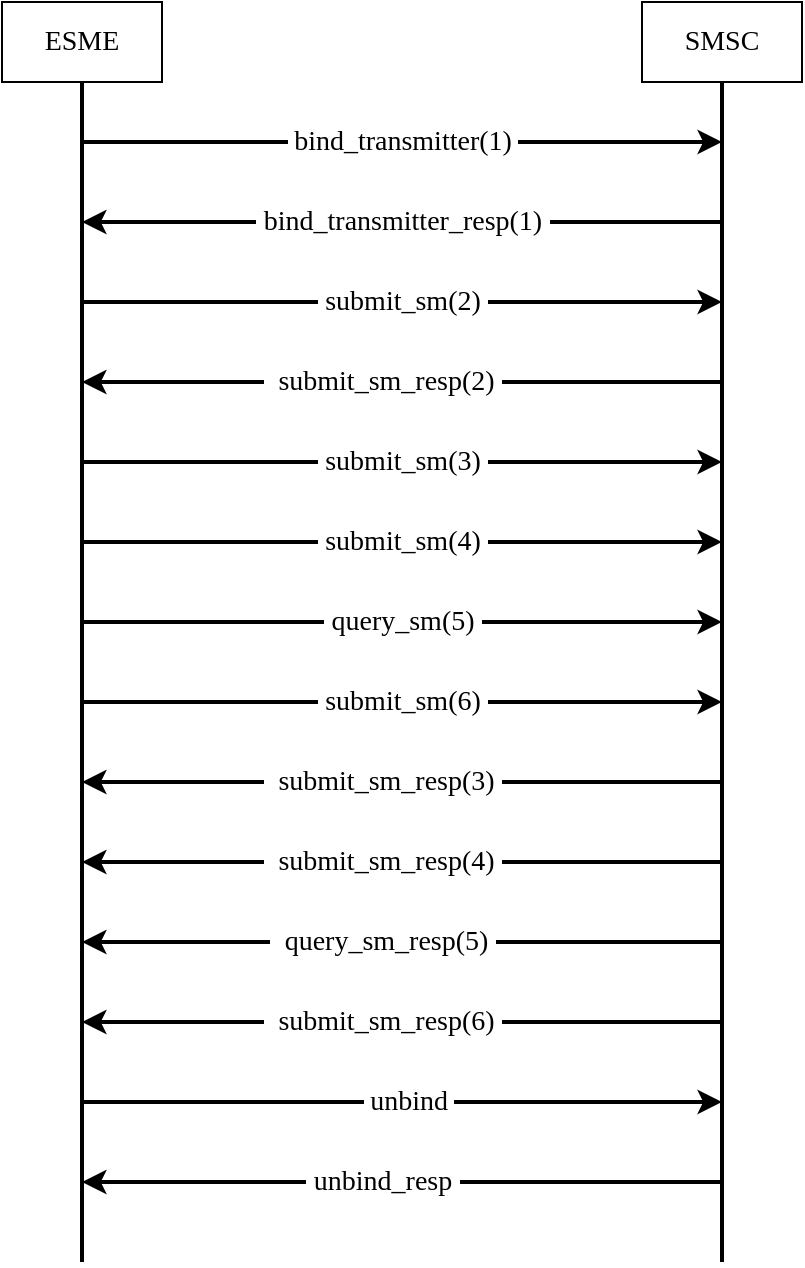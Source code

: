 <mxfile version="20.8.13" type="github">
  <diagram name="Страница 1" id="JnXb-AYTqO0_0xDSVQaJ">
    <mxGraphModel dx="1427" dy="669" grid="1" gridSize="10" guides="1" tooltips="1" connect="1" arrows="1" fold="1" page="1" pageScale="1" pageWidth="827" pageHeight="1169" math="0" shadow="0">
      <root>
        <mxCell id="0" />
        <mxCell id="1" parent="0" />
        <mxCell id="aQHuTdxhKVAW3w7uhjSu-1" value="" style="endArrow=none;html=1;rounded=0;strokeWidth=2;fontFamily=Times New Roman;fontSize=14;" edge="1" parent="1" target="aQHuTdxhKVAW3w7uhjSu-3">
          <mxGeometry width="50" height="50" relative="1" as="geometry">
            <mxPoint x="440" y="680" as="sourcePoint" />
            <mxPoint x="440" y="90" as="targetPoint" />
          </mxGeometry>
        </mxCell>
        <mxCell id="aQHuTdxhKVAW3w7uhjSu-2" value="" style="endArrow=none;html=1;rounded=0;strokeWidth=2;fontFamily=Times New Roman;fontSize=14;entryX=0.5;entryY=1;entryDx=0;entryDy=0;" edge="1" parent="1" target="aQHuTdxhKVAW3w7uhjSu-4">
          <mxGeometry width="50" height="50" relative="1" as="geometry">
            <mxPoint x="120" y="680" as="sourcePoint" />
            <mxPoint x="120" y="90" as="targetPoint" />
            <Array as="points">
              <mxPoint x="120" y="270" />
            </Array>
          </mxGeometry>
        </mxCell>
        <mxCell id="aQHuTdxhKVAW3w7uhjSu-3" value="SMSC" style="rounded=0;whiteSpace=wrap;html=1;fontFamily=Times New Roman;fontSize=14;" vertex="1" parent="1">
          <mxGeometry x="400" y="50" width="80" height="40" as="geometry" />
        </mxCell>
        <mxCell id="aQHuTdxhKVAW3w7uhjSu-4" value="ESME" style="rounded=0;whiteSpace=wrap;html=1;fontFamily=Times New Roman;fontSize=14;" vertex="1" parent="1">
          <mxGeometry x="80" y="50" width="80" height="40" as="geometry" />
        </mxCell>
        <mxCell id="aQHuTdxhKVAW3w7uhjSu-5" value="&amp;nbsp;bind_transmitter_resp(1)&amp;nbsp; " style="endArrow=classic;html=1;rounded=0;strokeWidth=2;fontFamily=Times New Roman;fontSize=14;" edge="1" parent="1">
          <mxGeometry width="50" height="50" relative="1" as="geometry">
            <mxPoint x="440" y="160" as="sourcePoint" />
            <mxPoint x="120" y="160" as="targetPoint" />
          </mxGeometry>
        </mxCell>
        <mxCell id="aQHuTdxhKVAW3w7uhjSu-6" value="&amp;nbsp;submit_sm(2)&amp;nbsp; " style="endArrow=classic;html=1;rounded=0;strokeWidth=2;fontFamily=Times New Roman;fontSize=14;" edge="1" parent="1">
          <mxGeometry width="50" height="50" relative="1" as="geometry">
            <mxPoint x="120" y="200" as="sourcePoint" />
            <mxPoint x="440" y="200" as="targetPoint" />
          </mxGeometry>
        </mxCell>
        <mxCell id="aQHuTdxhKVAW3w7uhjSu-7" value="" style="endArrow=classic;html=1;rounded=0;strokeWidth=2;fontFamily=Times New Roman;fontSize=14;" edge="1" parent="1">
          <mxGeometry width="50" height="50" relative="1" as="geometry">
            <mxPoint x="440" y="240" as="sourcePoint" />
            <mxPoint x="120" y="240" as="targetPoint" />
          </mxGeometry>
        </mxCell>
        <mxCell id="aQHuTdxhKVAW3w7uhjSu-8" value="&lt;div&gt;&amp;nbsp; submit_sm_resp(2)&amp;nbsp; &lt;/div&gt;" style="edgeLabel;html=1;align=center;verticalAlign=middle;resizable=0;points=[];fontSize=14;fontFamily=Times New Roman;" vertex="1" connectable="0" parent="aQHuTdxhKVAW3w7uhjSu-7">
          <mxGeometry x="0.062" relative="1" as="geometry">
            <mxPoint as="offset" />
          </mxGeometry>
        </mxCell>
        <mxCell id="aQHuTdxhKVAW3w7uhjSu-9" value="" style="endArrow=classic;html=1;rounded=0;strokeWidth=2;fontFamily=Times New Roman;fontSize=14;" edge="1" parent="1">
          <mxGeometry width="50" height="50" relative="1" as="geometry">
            <mxPoint x="440" y="640" as="sourcePoint" />
            <mxPoint x="120" y="640" as="targetPoint" />
          </mxGeometry>
        </mxCell>
        <mxCell id="aQHuTdxhKVAW3w7uhjSu-10" value="&amp;nbsp;unbind_resp&amp;nbsp; " style="edgeLabel;html=1;align=center;verticalAlign=middle;resizable=0;points=[];fontSize=14;fontFamily=Times New Roman;" vertex="1" connectable="0" parent="aQHuTdxhKVAW3w7uhjSu-9">
          <mxGeometry x="0.062" relative="1" as="geometry">
            <mxPoint as="offset" />
          </mxGeometry>
        </mxCell>
        <mxCell id="aQHuTdxhKVAW3w7uhjSu-11" value="&amp;nbsp;unbind&amp;nbsp; " style="endArrow=classic;html=1;rounded=0;strokeWidth=2;fontFamily=Times New Roman;fontSize=14;" edge="1" parent="1">
          <mxGeometry x="0.019" width="50" height="50" relative="1" as="geometry">
            <mxPoint x="120" y="600" as="sourcePoint" />
            <mxPoint x="440" y="600" as="targetPoint" />
            <mxPoint as="offset" />
          </mxGeometry>
        </mxCell>
        <mxCell id="aQHuTdxhKVAW3w7uhjSu-12" value="&lt;div&gt;&amp;nbsp;bind_transmitter(1)&amp;nbsp; &lt;br&gt;&lt;/div&gt;" style="endArrow=classic;html=1;rounded=0;strokeWidth=2;fontFamily=Times New Roman;fontSize=14;" edge="1" parent="1">
          <mxGeometry width="50" height="50" relative="1" as="geometry">
            <mxPoint x="120" y="120" as="sourcePoint" />
            <mxPoint x="440" y="120" as="targetPoint" />
          </mxGeometry>
        </mxCell>
        <mxCell id="aQHuTdxhKVAW3w7uhjSu-13" value="&amp;nbsp;submit_sm(6)&amp;nbsp; " style="endArrow=classic;html=1;rounded=0;strokeWidth=2;fontFamily=Times New Roman;fontSize=14;" edge="1" parent="1">
          <mxGeometry width="50" height="50" relative="1" as="geometry">
            <mxPoint x="120" y="400" as="sourcePoint" />
            <mxPoint x="440" y="400" as="targetPoint" />
          </mxGeometry>
        </mxCell>
        <mxCell id="aQHuTdxhKVAW3w7uhjSu-14" value="&amp;nbsp;query_sm(5)&amp;nbsp; " style="endArrow=classic;html=1;rounded=0;strokeWidth=2;fontFamily=Times New Roman;fontSize=14;" edge="1" parent="1">
          <mxGeometry width="50" height="50" relative="1" as="geometry">
            <mxPoint x="120" y="360" as="sourcePoint" />
            <mxPoint x="440" y="360" as="targetPoint" />
          </mxGeometry>
        </mxCell>
        <mxCell id="aQHuTdxhKVAW3w7uhjSu-15" value="&amp;nbsp;submit_sm(4)&amp;nbsp; " style="endArrow=classic;html=1;rounded=0;strokeWidth=2;fontFamily=Times New Roman;fontSize=14;" edge="1" parent="1">
          <mxGeometry width="50" height="50" relative="1" as="geometry">
            <mxPoint x="120" y="320" as="sourcePoint" />
            <mxPoint x="440" y="320" as="targetPoint" />
          </mxGeometry>
        </mxCell>
        <mxCell id="aQHuTdxhKVAW3w7uhjSu-16" value="&amp;nbsp;submit_sm(3)&amp;nbsp; " style="endArrow=classic;html=1;rounded=0;strokeWidth=2;fontFamily=Times New Roman;fontSize=14;" edge="1" parent="1">
          <mxGeometry width="50" height="50" relative="1" as="geometry">
            <mxPoint x="120" y="280" as="sourcePoint" />
            <mxPoint x="440" y="280" as="targetPoint" />
          </mxGeometry>
        </mxCell>
        <mxCell id="aQHuTdxhKVAW3w7uhjSu-17" value="" style="endArrow=classic;html=1;rounded=0;strokeWidth=2;fontFamily=Times New Roman;fontSize=14;" edge="1" parent="1">
          <mxGeometry width="50" height="50" relative="1" as="geometry">
            <mxPoint x="440" y="560" as="sourcePoint" />
            <mxPoint x="120" y="560" as="targetPoint" />
          </mxGeometry>
        </mxCell>
        <mxCell id="aQHuTdxhKVAW3w7uhjSu-18" value="&lt;div&gt;&amp;nbsp; submit_sm_resp(6)&amp;nbsp; &lt;/div&gt;" style="edgeLabel;html=1;align=center;verticalAlign=middle;resizable=0;points=[];fontSize=14;fontFamily=Times New Roman;" vertex="1" connectable="0" parent="aQHuTdxhKVAW3w7uhjSu-17">
          <mxGeometry x="0.062" relative="1" as="geometry">
            <mxPoint as="offset" />
          </mxGeometry>
        </mxCell>
        <mxCell id="aQHuTdxhKVAW3w7uhjSu-19" value="" style="endArrow=classic;html=1;rounded=0;strokeWidth=2;fontFamily=Times New Roman;fontSize=14;" edge="1" parent="1">
          <mxGeometry width="50" height="50" relative="1" as="geometry">
            <mxPoint x="440" y="520" as="sourcePoint" />
            <mxPoint x="120" y="520" as="targetPoint" />
          </mxGeometry>
        </mxCell>
        <mxCell id="aQHuTdxhKVAW3w7uhjSu-20" value="&lt;div&gt;&amp;nbsp; query_sm_resp(5)&amp;nbsp; &lt;/div&gt;" style="edgeLabel;html=1;align=center;verticalAlign=middle;resizable=0;points=[];fontSize=14;fontFamily=Times New Roman;" vertex="1" connectable="0" parent="aQHuTdxhKVAW3w7uhjSu-19">
          <mxGeometry x="0.062" relative="1" as="geometry">
            <mxPoint as="offset" />
          </mxGeometry>
        </mxCell>
        <mxCell id="aQHuTdxhKVAW3w7uhjSu-21" value="" style="endArrow=classic;html=1;rounded=0;strokeWidth=2;fontFamily=Times New Roman;fontSize=14;" edge="1" parent="1">
          <mxGeometry width="50" height="50" relative="1" as="geometry">
            <mxPoint x="440" y="480" as="sourcePoint" />
            <mxPoint x="120" y="480" as="targetPoint" />
          </mxGeometry>
        </mxCell>
        <mxCell id="aQHuTdxhKVAW3w7uhjSu-22" value="&lt;div&gt;&amp;nbsp; submit_sm_resp(4)&amp;nbsp; &lt;/div&gt;" style="edgeLabel;html=1;align=center;verticalAlign=middle;resizable=0;points=[];fontSize=14;fontFamily=Times New Roman;" vertex="1" connectable="0" parent="aQHuTdxhKVAW3w7uhjSu-21">
          <mxGeometry x="0.062" relative="1" as="geometry">
            <mxPoint as="offset" />
          </mxGeometry>
        </mxCell>
        <mxCell id="aQHuTdxhKVAW3w7uhjSu-23" value="" style="endArrow=classic;html=1;rounded=0;strokeWidth=2;fontFamily=Times New Roman;fontSize=14;" edge="1" parent="1">
          <mxGeometry width="50" height="50" relative="1" as="geometry">
            <mxPoint x="440" y="440" as="sourcePoint" />
            <mxPoint x="120" y="440" as="targetPoint" />
          </mxGeometry>
        </mxCell>
        <mxCell id="aQHuTdxhKVAW3w7uhjSu-24" value="&lt;div&gt;&amp;nbsp; submit_sm_resp(3)&amp;nbsp; &lt;/div&gt;" style="edgeLabel;html=1;align=center;verticalAlign=middle;resizable=0;points=[];fontSize=14;fontFamily=Times New Roman;" vertex="1" connectable="0" parent="aQHuTdxhKVAW3w7uhjSu-23">
          <mxGeometry x="0.062" relative="1" as="geometry">
            <mxPoint as="offset" />
          </mxGeometry>
        </mxCell>
      </root>
    </mxGraphModel>
  </diagram>
</mxfile>
